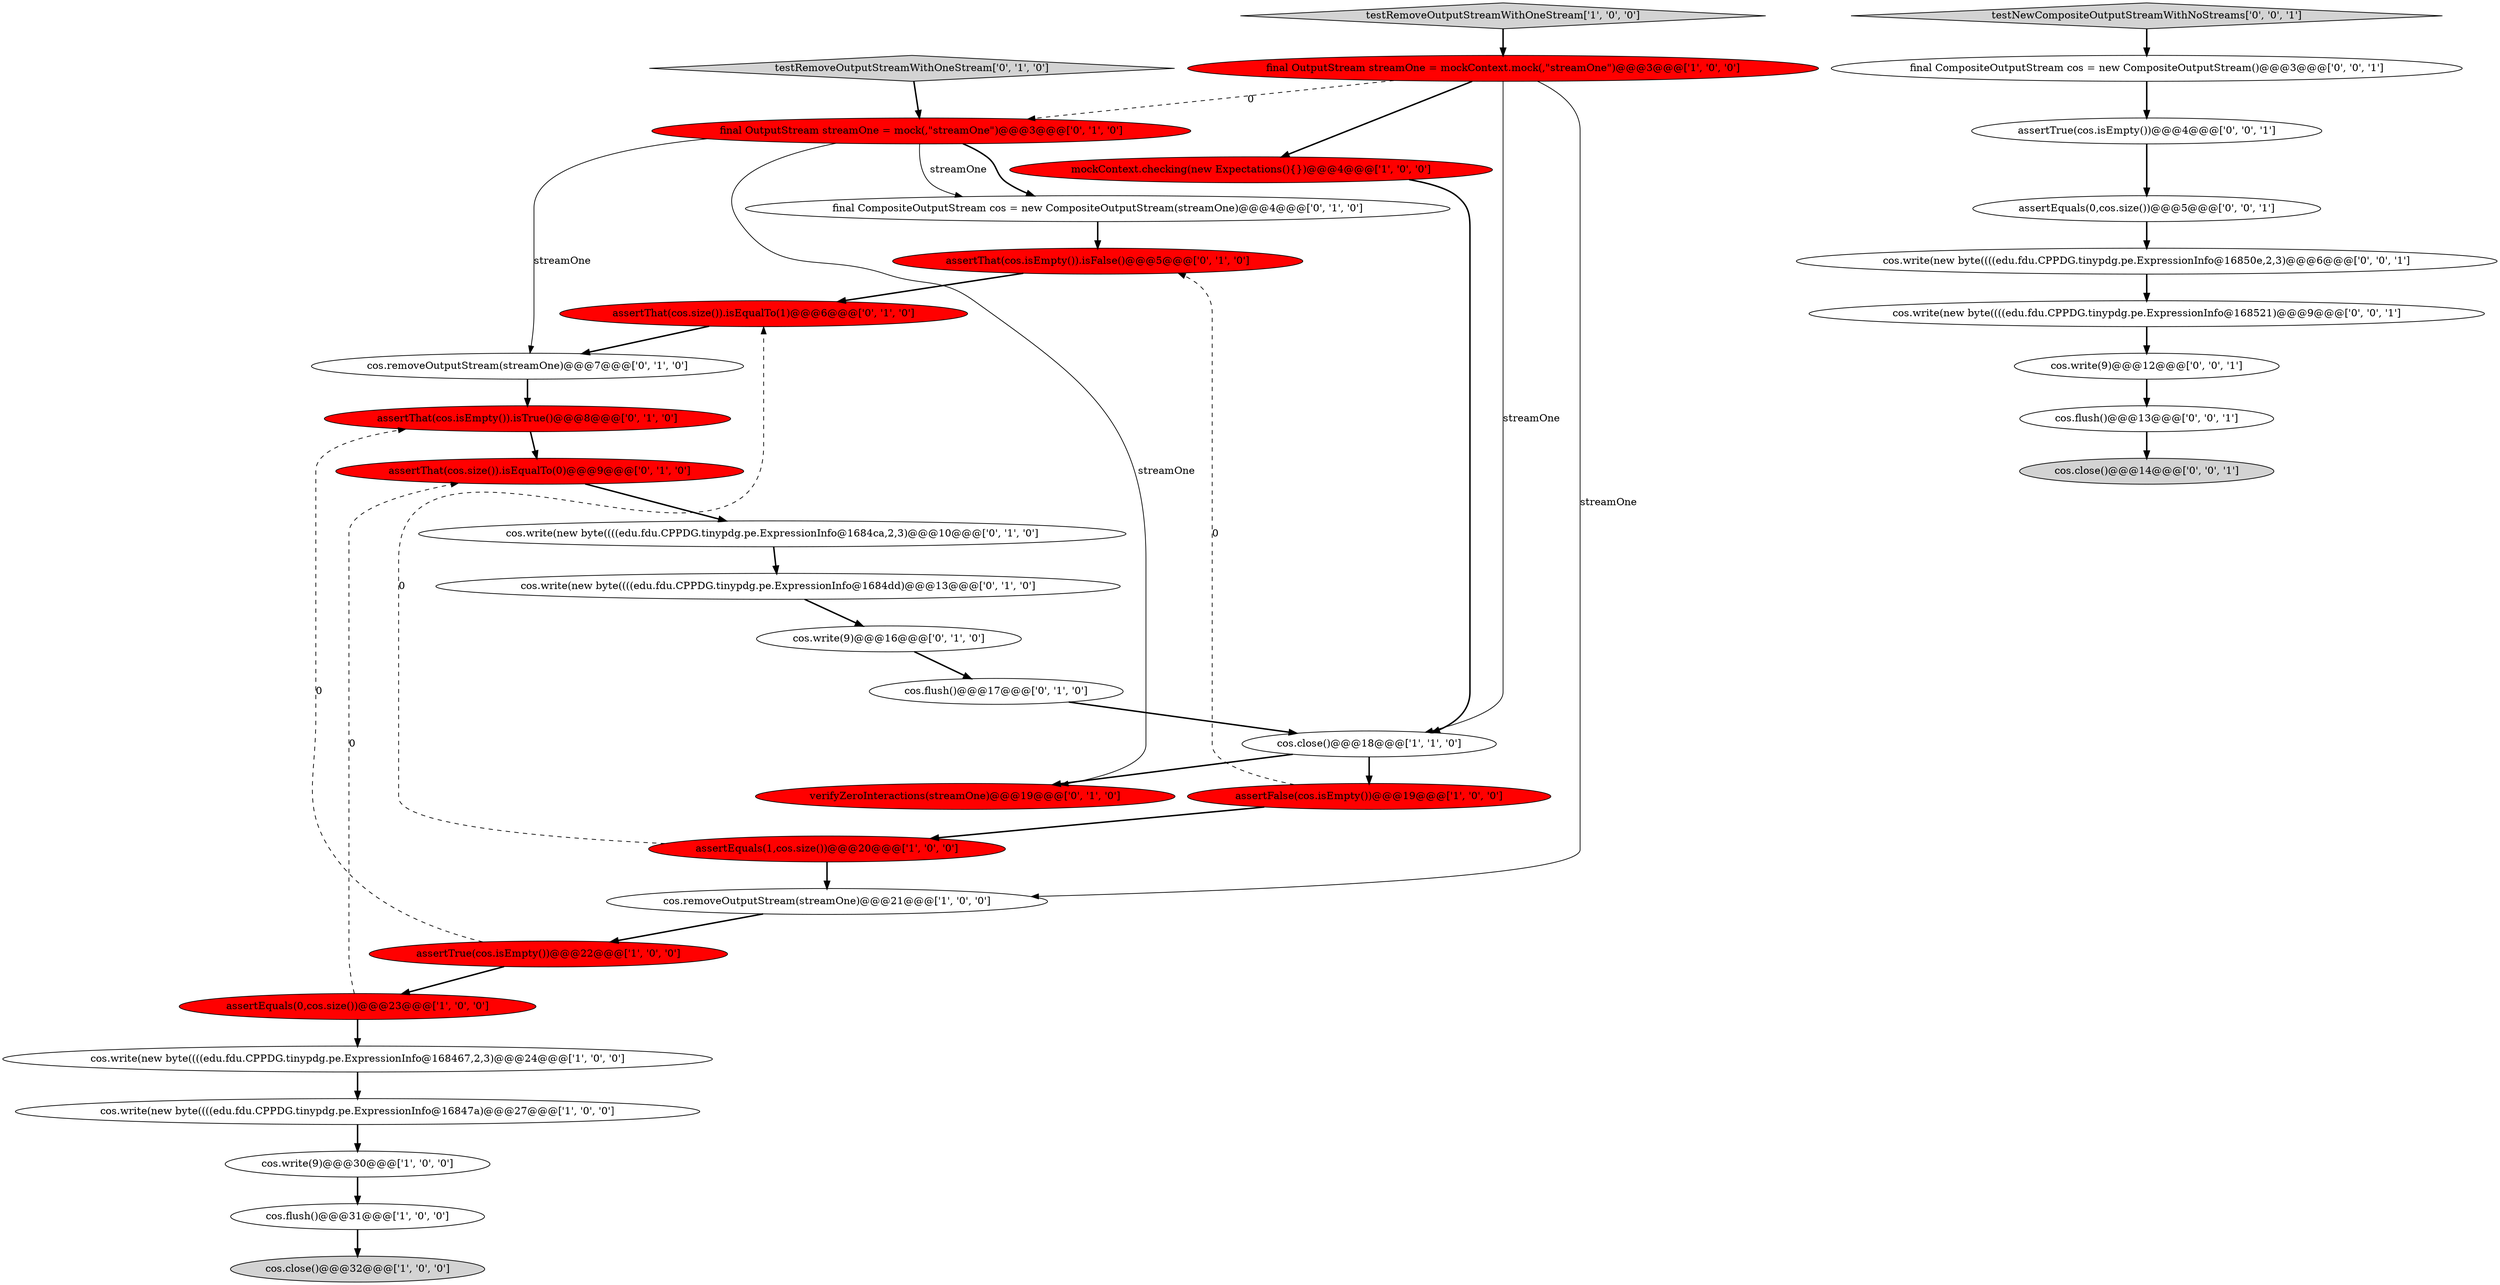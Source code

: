 digraph {
14 [style = filled, label = "assertThat(cos.isEmpty()).isFalse()@@@5@@@['0', '1', '0']", fillcolor = red, shape = ellipse image = "AAA1AAABBB2BBB"];
1 [style = filled, label = "final OutputStream streamOne = mockContext.mock(,\"streamOne\")@@@3@@@['1', '0', '0']", fillcolor = red, shape = ellipse image = "AAA1AAABBB1BBB"];
12 [style = filled, label = "cos.write(new byte((((edu.fdu.CPPDG.tinypdg.pe.ExpressionInfo@168467,2,3)@@@24@@@['1', '0', '0']", fillcolor = white, shape = ellipse image = "AAA0AAABBB1BBB"];
30 [style = filled, label = "cos.write(new byte((((edu.fdu.CPPDG.tinypdg.pe.ExpressionInfo@16850e,2,3)@@@6@@@['0', '0', '1']", fillcolor = white, shape = ellipse image = "AAA0AAABBB3BBB"];
23 [style = filled, label = "verifyZeroInteractions(streamOne)@@@19@@@['0', '1', '0']", fillcolor = red, shape = ellipse image = "AAA1AAABBB2BBB"];
8 [style = filled, label = "assertFalse(cos.isEmpty())@@@19@@@['1', '0', '0']", fillcolor = red, shape = ellipse image = "AAA1AAABBB1BBB"];
25 [style = filled, label = "cos.write(9)@@@16@@@['0', '1', '0']", fillcolor = white, shape = ellipse image = "AAA0AAABBB2BBB"];
5 [style = filled, label = "assertEquals(0,cos.size())@@@23@@@['1', '0', '0']", fillcolor = red, shape = ellipse image = "AAA1AAABBB1BBB"];
20 [style = filled, label = "cos.write(new byte((((edu.fdu.CPPDG.tinypdg.pe.ExpressionInfo@1684ca,2,3)@@@10@@@['0', '1', '0']", fillcolor = white, shape = ellipse image = "AAA0AAABBB2BBB"];
26 [style = filled, label = "assertThat(cos.size()).isEqualTo(1)@@@6@@@['0', '1', '0']", fillcolor = red, shape = ellipse image = "AAA1AAABBB2BBB"];
11 [style = filled, label = "cos.close()@@@18@@@['1', '1', '0']", fillcolor = white, shape = ellipse image = "AAA0AAABBB1BBB"];
35 [style = filled, label = "final CompositeOutputStream cos = new CompositeOutputStream()@@@3@@@['0', '0', '1']", fillcolor = white, shape = ellipse image = "AAA0AAABBB3BBB"];
17 [style = filled, label = "final OutputStream streamOne = mock(,\"streamOne\")@@@3@@@['0', '1', '0']", fillcolor = red, shape = ellipse image = "AAA1AAABBB2BBB"];
31 [style = filled, label = "cos.write(new byte((((edu.fdu.CPPDG.tinypdg.pe.ExpressionInfo@168521)@@@9@@@['0', '0', '1']", fillcolor = white, shape = ellipse image = "AAA0AAABBB3BBB"];
7 [style = filled, label = "cos.write(new byte((((edu.fdu.CPPDG.tinypdg.pe.ExpressionInfo@16847a)@@@27@@@['1', '0', '0']", fillcolor = white, shape = ellipse image = "AAA0AAABBB1BBB"];
28 [style = filled, label = "assertEquals(0,cos.size())@@@5@@@['0', '0', '1']", fillcolor = white, shape = ellipse image = "AAA0AAABBB3BBB"];
29 [style = filled, label = "cos.write(9)@@@12@@@['0', '0', '1']", fillcolor = white, shape = ellipse image = "AAA0AAABBB3BBB"];
3 [style = filled, label = "mockContext.checking(new Expectations(){})@@@4@@@['1', '0', '0']", fillcolor = red, shape = ellipse image = "AAA1AAABBB1BBB"];
24 [style = filled, label = "cos.removeOutputStream(streamOne)@@@7@@@['0', '1', '0']", fillcolor = white, shape = ellipse image = "AAA0AAABBB2BBB"];
27 [style = filled, label = "assertTrue(cos.isEmpty())@@@4@@@['0', '0', '1']", fillcolor = white, shape = ellipse image = "AAA0AAABBB3BBB"];
10 [style = filled, label = "cos.removeOutputStream(streamOne)@@@21@@@['1', '0', '0']", fillcolor = white, shape = ellipse image = "AAA0AAABBB1BBB"];
21 [style = filled, label = "assertThat(cos.size()).isEqualTo(0)@@@9@@@['0', '1', '0']", fillcolor = red, shape = ellipse image = "AAA1AAABBB2BBB"];
2 [style = filled, label = "cos.close()@@@32@@@['1', '0', '0']", fillcolor = lightgray, shape = ellipse image = "AAA0AAABBB1BBB"];
33 [style = filled, label = "cos.close()@@@14@@@['0', '0', '1']", fillcolor = lightgray, shape = ellipse image = "AAA0AAABBB3BBB"];
0 [style = filled, label = "assertEquals(1,cos.size())@@@20@@@['1', '0', '0']", fillcolor = red, shape = ellipse image = "AAA1AAABBB1BBB"];
16 [style = filled, label = "cos.write(new byte((((edu.fdu.CPPDG.tinypdg.pe.ExpressionInfo@1684dd)@@@13@@@['0', '1', '0']", fillcolor = white, shape = ellipse image = "AAA0AAABBB2BBB"];
34 [style = filled, label = "testNewCompositeOutputStreamWithNoStreams['0', '0', '1']", fillcolor = lightgray, shape = diamond image = "AAA0AAABBB3BBB"];
19 [style = filled, label = "cos.flush()@@@17@@@['0', '1', '0']", fillcolor = white, shape = ellipse image = "AAA0AAABBB2BBB"];
13 [style = filled, label = "testRemoveOutputStreamWithOneStream['1', '0', '0']", fillcolor = lightgray, shape = diamond image = "AAA0AAABBB1BBB"];
32 [style = filled, label = "cos.flush()@@@13@@@['0', '0', '1']", fillcolor = white, shape = ellipse image = "AAA0AAABBB3BBB"];
15 [style = filled, label = "testRemoveOutputStreamWithOneStream['0', '1', '0']", fillcolor = lightgray, shape = diamond image = "AAA0AAABBB2BBB"];
4 [style = filled, label = "cos.flush()@@@31@@@['1', '0', '0']", fillcolor = white, shape = ellipse image = "AAA0AAABBB1BBB"];
9 [style = filled, label = "cos.write(9)@@@30@@@['1', '0', '0']", fillcolor = white, shape = ellipse image = "AAA0AAABBB1BBB"];
18 [style = filled, label = "assertThat(cos.isEmpty()).isTrue()@@@8@@@['0', '1', '0']", fillcolor = red, shape = ellipse image = "AAA1AAABBB2BBB"];
22 [style = filled, label = "final CompositeOutputStream cos = new CompositeOutputStream(streamOne)@@@4@@@['0', '1', '0']", fillcolor = white, shape = ellipse image = "AAA0AAABBB2BBB"];
6 [style = filled, label = "assertTrue(cos.isEmpty())@@@22@@@['1', '0', '0']", fillcolor = red, shape = ellipse image = "AAA1AAABBB1BBB"];
35->27 [style = bold, label=""];
28->30 [style = bold, label=""];
9->4 [style = bold, label=""];
27->28 [style = bold, label=""];
17->22 [style = solid, label="streamOne"];
1->3 [style = bold, label=""];
3->11 [style = bold, label=""];
31->29 [style = bold, label=""];
16->25 [style = bold, label=""];
19->11 [style = bold, label=""];
17->24 [style = solid, label="streamOne"];
0->26 [style = dashed, label="0"];
4->2 [style = bold, label=""];
8->14 [style = dashed, label="0"];
1->10 [style = solid, label="streamOne"];
17->22 [style = bold, label=""];
26->24 [style = bold, label=""];
24->18 [style = bold, label=""];
10->6 [style = bold, label=""];
12->7 [style = bold, label=""];
13->1 [style = bold, label=""];
32->33 [style = bold, label=""];
6->18 [style = dashed, label="0"];
8->0 [style = bold, label=""];
7->9 [style = bold, label=""];
14->26 [style = bold, label=""];
6->5 [style = bold, label=""];
15->17 [style = bold, label=""];
0->10 [style = bold, label=""];
1->17 [style = dashed, label="0"];
21->20 [style = bold, label=""];
20->16 [style = bold, label=""];
5->12 [style = bold, label=""];
30->31 [style = bold, label=""];
29->32 [style = bold, label=""];
25->19 [style = bold, label=""];
5->21 [style = dashed, label="0"];
11->8 [style = bold, label=""];
1->11 [style = solid, label="streamOne"];
34->35 [style = bold, label=""];
18->21 [style = bold, label=""];
17->23 [style = solid, label="streamOne"];
22->14 [style = bold, label=""];
11->23 [style = bold, label=""];
}
